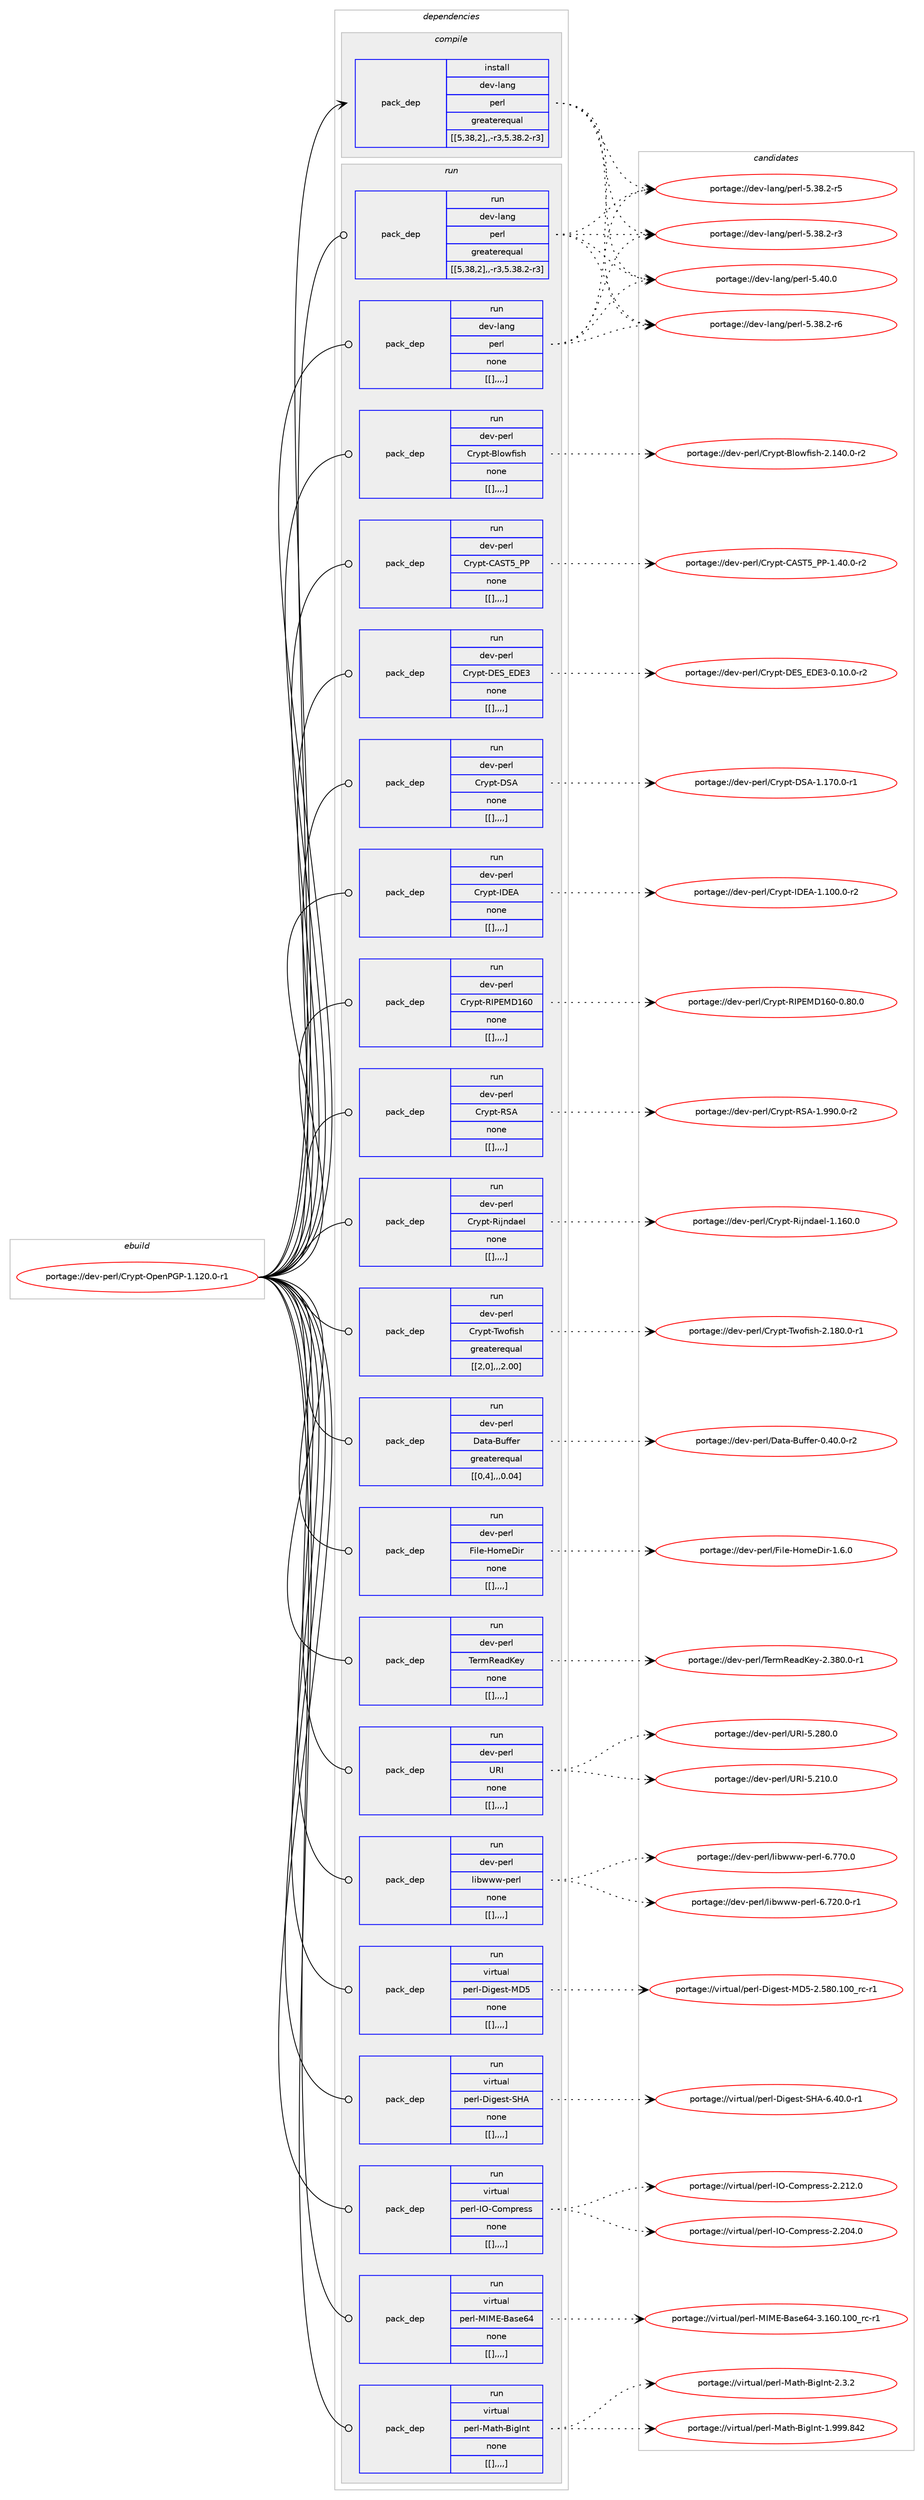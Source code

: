 digraph prolog {

# *************
# Graph options
# *************

newrank=true;
concentrate=true;
compound=true;
graph [rankdir=LR,fontname=Helvetica,fontsize=10,ranksep=1.5];#, ranksep=2.5, nodesep=0.2];
edge  [arrowhead=vee];
node  [fontname=Helvetica,fontsize=10];

# **********
# The ebuild
# **********

subgraph cluster_leftcol {
color=gray;
label=<<i>ebuild</i>>;
id [label="portage://dev-perl/Crypt-OpenPGP-1.120.0-r1", color=red, width=4, href="../dev-perl/Crypt-OpenPGP-1.120.0-r1.svg"];
}

# ****************
# The dependencies
# ****************

subgraph cluster_midcol {
color=gray;
label=<<i>dependencies</i>>;
subgraph cluster_compile {
fillcolor="#eeeeee";
style=filled;
label=<<i>compile</i>>;
subgraph pack96972 {
dependency128464 [label=<<TABLE BORDER="0" CELLBORDER="1" CELLSPACING="0" CELLPADDING="4" WIDTH="220"><TR><TD ROWSPAN="6" CELLPADDING="30">pack_dep</TD></TR><TR><TD WIDTH="110">install</TD></TR><TR><TD>dev-lang</TD></TR><TR><TD>perl</TD></TR><TR><TD>greaterequal</TD></TR><TR><TD>[[5,38,2],,-r3,5.38.2-r3]</TD></TR></TABLE>>, shape=none, color=blue];
}
id:e -> dependency128464:w [weight=20,style="solid",arrowhead="vee"];
}
subgraph cluster_compileandrun {
fillcolor="#eeeeee";
style=filled;
label=<<i>compile and run</i>>;
}
subgraph cluster_run {
fillcolor="#eeeeee";
style=filled;
label=<<i>run</i>>;
subgraph pack96973 {
dependency128465 [label=<<TABLE BORDER="0" CELLBORDER="1" CELLSPACING="0" CELLPADDING="4" WIDTH="220"><TR><TD ROWSPAN="6" CELLPADDING="30">pack_dep</TD></TR><TR><TD WIDTH="110">run</TD></TR><TR><TD>dev-lang</TD></TR><TR><TD>perl</TD></TR><TR><TD>greaterequal</TD></TR><TR><TD>[[5,38,2],,-r3,5.38.2-r3]</TD></TR></TABLE>>, shape=none, color=blue];
}
id:e -> dependency128465:w [weight=20,style="solid",arrowhead="odot"];
subgraph pack96974 {
dependency128466 [label=<<TABLE BORDER="0" CELLBORDER="1" CELLSPACING="0" CELLPADDING="4" WIDTH="220"><TR><TD ROWSPAN="6" CELLPADDING="30">pack_dep</TD></TR><TR><TD WIDTH="110">run</TD></TR><TR><TD>dev-lang</TD></TR><TR><TD>perl</TD></TR><TR><TD>none</TD></TR><TR><TD>[[],,,,]</TD></TR></TABLE>>, shape=none, color=blue];
}
id:e -> dependency128466:w [weight=20,style="solid",arrowhead="odot"];
subgraph pack96975 {
dependency128467 [label=<<TABLE BORDER="0" CELLBORDER="1" CELLSPACING="0" CELLPADDING="4" WIDTH="220"><TR><TD ROWSPAN="6" CELLPADDING="30">pack_dep</TD></TR><TR><TD WIDTH="110">run</TD></TR><TR><TD>dev-perl</TD></TR><TR><TD>Crypt-Blowfish</TD></TR><TR><TD>none</TD></TR><TR><TD>[[],,,,]</TD></TR></TABLE>>, shape=none, color=blue];
}
id:e -> dependency128467:w [weight=20,style="solid",arrowhead="odot"];
subgraph pack96976 {
dependency128468 [label=<<TABLE BORDER="0" CELLBORDER="1" CELLSPACING="0" CELLPADDING="4" WIDTH="220"><TR><TD ROWSPAN="6" CELLPADDING="30">pack_dep</TD></TR><TR><TD WIDTH="110">run</TD></TR><TR><TD>dev-perl</TD></TR><TR><TD>Crypt-CAST5_PP</TD></TR><TR><TD>none</TD></TR><TR><TD>[[],,,,]</TD></TR></TABLE>>, shape=none, color=blue];
}
id:e -> dependency128468:w [weight=20,style="solid",arrowhead="odot"];
subgraph pack96977 {
dependency128469 [label=<<TABLE BORDER="0" CELLBORDER="1" CELLSPACING="0" CELLPADDING="4" WIDTH="220"><TR><TD ROWSPAN="6" CELLPADDING="30">pack_dep</TD></TR><TR><TD WIDTH="110">run</TD></TR><TR><TD>dev-perl</TD></TR><TR><TD>Crypt-DES_EDE3</TD></TR><TR><TD>none</TD></TR><TR><TD>[[],,,,]</TD></TR></TABLE>>, shape=none, color=blue];
}
id:e -> dependency128469:w [weight=20,style="solid",arrowhead="odot"];
subgraph pack96978 {
dependency128470 [label=<<TABLE BORDER="0" CELLBORDER="1" CELLSPACING="0" CELLPADDING="4" WIDTH="220"><TR><TD ROWSPAN="6" CELLPADDING="30">pack_dep</TD></TR><TR><TD WIDTH="110">run</TD></TR><TR><TD>dev-perl</TD></TR><TR><TD>Crypt-DSA</TD></TR><TR><TD>none</TD></TR><TR><TD>[[],,,,]</TD></TR></TABLE>>, shape=none, color=blue];
}
id:e -> dependency128470:w [weight=20,style="solid",arrowhead="odot"];
subgraph pack96979 {
dependency128471 [label=<<TABLE BORDER="0" CELLBORDER="1" CELLSPACING="0" CELLPADDING="4" WIDTH="220"><TR><TD ROWSPAN="6" CELLPADDING="30">pack_dep</TD></TR><TR><TD WIDTH="110">run</TD></TR><TR><TD>dev-perl</TD></TR><TR><TD>Crypt-IDEA</TD></TR><TR><TD>none</TD></TR><TR><TD>[[],,,,]</TD></TR></TABLE>>, shape=none, color=blue];
}
id:e -> dependency128471:w [weight=20,style="solid",arrowhead="odot"];
subgraph pack96980 {
dependency128472 [label=<<TABLE BORDER="0" CELLBORDER="1" CELLSPACING="0" CELLPADDING="4" WIDTH="220"><TR><TD ROWSPAN="6" CELLPADDING="30">pack_dep</TD></TR><TR><TD WIDTH="110">run</TD></TR><TR><TD>dev-perl</TD></TR><TR><TD>Crypt-RIPEMD160</TD></TR><TR><TD>none</TD></TR><TR><TD>[[],,,,]</TD></TR></TABLE>>, shape=none, color=blue];
}
id:e -> dependency128472:w [weight=20,style="solid",arrowhead="odot"];
subgraph pack96981 {
dependency128473 [label=<<TABLE BORDER="0" CELLBORDER="1" CELLSPACING="0" CELLPADDING="4" WIDTH="220"><TR><TD ROWSPAN="6" CELLPADDING="30">pack_dep</TD></TR><TR><TD WIDTH="110">run</TD></TR><TR><TD>dev-perl</TD></TR><TR><TD>Crypt-RSA</TD></TR><TR><TD>none</TD></TR><TR><TD>[[],,,,]</TD></TR></TABLE>>, shape=none, color=blue];
}
id:e -> dependency128473:w [weight=20,style="solid",arrowhead="odot"];
subgraph pack96982 {
dependency128474 [label=<<TABLE BORDER="0" CELLBORDER="1" CELLSPACING="0" CELLPADDING="4" WIDTH="220"><TR><TD ROWSPAN="6" CELLPADDING="30">pack_dep</TD></TR><TR><TD WIDTH="110">run</TD></TR><TR><TD>dev-perl</TD></TR><TR><TD>Crypt-Rijndael</TD></TR><TR><TD>none</TD></TR><TR><TD>[[],,,,]</TD></TR></TABLE>>, shape=none, color=blue];
}
id:e -> dependency128474:w [weight=20,style="solid",arrowhead="odot"];
subgraph pack96983 {
dependency128475 [label=<<TABLE BORDER="0" CELLBORDER="1" CELLSPACING="0" CELLPADDING="4" WIDTH="220"><TR><TD ROWSPAN="6" CELLPADDING="30">pack_dep</TD></TR><TR><TD WIDTH="110">run</TD></TR><TR><TD>dev-perl</TD></TR><TR><TD>Crypt-Twofish</TD></TR><TR><TD>greaterequal</TD></TR><TR><TD>[[2,0],,,2.00]</TD></TR></TABLE>>, shape=none, color=blue];
}
id:e -> dependency128475:w [weight=20,style="solid",arrowhead="odot"];
subgraph pack96984 {
dependency128476 [label=<<TABLE BORDER="0" CELLBORDER="1" CELLSPACING="0" CELLPADDING="4" WIDTH="220"><TR><TD ROWSPAN="6" CELLPADDING="30">pack_dep</TD></TR><TR><TD WIDTH="110">run</TD></TR><TR><TD>dev-perl</TD></TR><TR><TD>Data-Buffer</TD></TR><TR><TD>greaterequal</TD></TR><TR><TD>[[0,4],,,0.04]</TD></TR></TABLE>>, shape=none, color=blue];
}
id:e -> dependency128476:w [weight=20,style="solid",arrowhead="odot"];
subgraph pack96985 {
dependency128477 [label=<<TABLE BORDER="0" CELLBORDER="1" CELLSPACING="0" CELLPADDING="4" WIDTH="220"><TR><TD ROWSPAN="6" CELLPADDING="30">pack_dep</TD></TR><TR><TD WIDTH="110">run</TD></TR><TR><TD>dev-perl</TD></TR><TR><TD>File-HomeDir</TD></TR><TR><TD>none</TD></TR><TR><TD>[[],,,,]</TD></TR></TABLE>>, shape=none, color=blue];
}
id:e -> dependency128477:w [weight=20,style="solid",arrowhead="odot"];
subgraph pack96986 {
dependency128478 [label=<<TABLE BORDER="0" CELLBORDER="1" CELLSPACING="0" CELLPADDING="4" WIDTH="220"><TR><TD ROWSPAN="6" CELLPADDING="30">pack_dep</TD></TR><TR><TD WIDTH="110">run</TD></TR><TR><TD>dev-perl</TD></TR><TR><TD>TermReadKey</TD></TR><TR><TD>none</TD></TR><TR><TD>[[],,,,]</TD></TR></TABLE>>, shape=none, color=blue];
}
id:e -> dependency128478:w [weight=20,style="solid",arrowhead="odot"];
subgraph pack96987 {
dependency128479 [label=<<TABLE BORDER="0" CELLBORDER="1" CELLSPACING="0" CELLPADDING="4" WIDTH="220"><TR><TD ROWSPAN="6" CELLPADDING="30">pack_dep</TD></TR><TR><TD WIDTH="110">run</TD></TR><TR><TD>dev-perl</TD></TR><TR><TD>URI</TD></TR><TR><TD>none</TD></TR><TR><TD>[[],,,,]</TD></TR></TABLE>>, shape=none, color=blue];
}
id:e -> dependency128479:w [weight=20,style="solid",arrowhead="odot"];
subgraph pack96988 {
dependency128480 [label=<<TABLE BORDER="0" CELLBORDER="1" CELLSPACING="0" CELLPADDING="4" WIDTH="220"><TR><TD ROWSPAN="6" CELLPADDING="30">pack_dep</TD></TR><TR><TD WIDTH="110">run</TD></TR><TR><TD>dev-perl</TD></TR><TR><TD>libwww-perl</TD></TR><TR><TD>none</TD></TR><TR><TD>[[],,,,]</TD></TR></TABLE>>, shape=none, color=blue];
}
id:e -> dependency128480:w [weight=20,style="solid",arrowhead="odot"];
subgraph pack96989 {
dependency128481 [label=<<TABLE BORDER="0" CELLBORDER="1" CELLSPACING="0" CELLPADDING="4" WIDTH="220"><TR><TD ROWSPAN="6" CELLPADDING="30">pack_dep</TD></TR><TR><TD WIDTH="110">run</TD></TR><TR><TD>virtual</TD></TR><TR><TD>perl-Digest-MD5</TD></TR><TR><TD>none</TD></TR><TR><TD>[[],,,,]</TD></TR></TABLE>>, shape=none, color=blue];
}
id:e -> dependency128481:w [weight=20,style="solid",arrowhead="odot"];
subgraph pack96990 {
dependency128482 [label=<<TABLE BORDER="0" CELLBORDER="1" CELLSPACING="0" CELLPADDING="4" WIDTH="220"><TR><TD ROWSPAN="6" CELLPADDING="30">pack_dep</TD></TR><TR><TD WIDTH="110">run</TD></TR><TR><TD>virtual</TD></TR><TR><TD>perl-Digest-SHA</TD></TR><TR><TD>none</TD></TR><TR><TD>[[],,,,]</TD></TR></TABLE>>, shape=none, color=blue];
}
id:e -> dependency128482:w [weight=20,style="solid",arrowhead="odot"];
subgraph pack96991 {
dependency128483 [label=<<TABLE BORDER="0" CELLBORDER="1" CELLSPACING="0" CELLPADDING="4" WIDTH="220"><TR><TD ROWSPAN="6" CELLPADDING="30">pack_dep</TD></TR><TR><TD WIDTH="110">run</TD></TR><TR><TD>virtual</TD></TR><TR><TD>perl-IO-Compress</TD></TR><TR><TD>none</TD></TR><TR><TD>[[],,,,]</TD></TR></TABLE>>, shape=none, color=blue];
}
id:e -> dependency128483:w [weight=20,style="solid",arrowhead="odot"];
subgraph pack96992 {
dependency128484 [label=<<TABLE BORDER="0" CELLBORDER="1" CELLSPACING="0" CELLPADDING="4" WIDTH="220"><TR><TD ROWSPAN="6" CELLPADDING="30">pack_dep</TD></TR><TR><TD WIDTH="110">run</TD></TR><TR><TD>virtual</TD></TR><TR><TD>perl-MIME-Base64</TD></TR><TR><TD>none</TD></TR><TR><TD>[[],,,,]</TD></TR></TABLE>>, shape=none, color=blue];
}
id:e -> dependency128484:w [weight=20,style="solid",arrowhead="odot"];
subgraph pack96993 {
dependency128485 [label=<<TABLE BORDER="0" CELLBORDER="1" CELLSPACING="0" CELLPADDING="4" WIDTH="220"><TR><TD ROWSPAN="6" CELLPADDING="30">pack_dep</TD></TR><TR><TD WIDTH="110">run</TD></TR><TR><TD>virtual</TD></TR><TR><TD>perl-Math-BigInt</TD></TR><TR><TD>none</TD></TR><TR><TD>[[],,,,]</TD></TR></TABLE>>, shape=none, color=blue];
}
id:e -> dependency128485:w [weight=20,style="solid",arrowhead="odot"];
}
}

# **************
# The candidates
# **************

subgraph cluster_choices {
rank=same;
color=gray;
label=<<i>candidates</i>>;

subgraph choice96972 {
color=black;
nodesep=1;
choice10010111845108971101034711210111410845534652484648 [label="portage://dev-lang/perl-5.40.0", color=red, width=4,href="../dev-lang/perl-5.40.0.svg"];
choice100101118451089711010347112101114108455346515646504511454 [label="portage://dev-lang/perl-5.38.2-r6", color=red, width=4,href="../dev-lang/perl-5.38.2-r6.svg"];
choice100101118451089711010347112101114108455346515646504511453 [label="portage://dev-lang/perl-5.38.2-r5", color=red, width=4,href="../dev-lang/perl-5.38.2-r5.svg"];
choice100101118451089711010347112101114108455346515646504511451 [label="portage://dev-lang/perl-5.38.2-r3", color=red, width=4,href="../dev-lang/perl-5.38.2-r3.svg"];
dependency128464:e -> choice10010111845108971101034711210111410845534652484648:w [style=dotted,weight="100"];
dependency128464:e -> choice100101118451089711010347112101114108455346515646504511454:w [style=dotted,weight="100"];
dependency128464:e -> choice100101118451089711010347112101114108455346515646504511453:w [style=dotted,weight="100"];
dependency128464:e -> choice100101118451089711010347112101114108455346515646504511451:w [style=dotted,weight="100"];
}
subgraph choice96973 {
color=black;
nodesep=1;
choice10010111845108971101034711210111410845534652484648 [label="portage://dev-lang/perl-5.40.0", color=red, width=4,href="../dev-lang/perl-5.40.0.svg"];
choice100101118451089711010347112101114108455346515646504511454 [label="portage://dev-lang/perl-5.38.2-r6", color=red, width=4,href="../dev-lang/perl-5.38.2-r6.svg"];
choice100101118451089711010347112101114108455346515646504511453 [label="portage://dev-lang/perl-5.38.2-r5", color=red, width=4,href="../dev-lang/perl-5.38.2-r5.svg"];
choice100101118451089711010347112101114108455346515646504511451 [label="portage://dev-lang/perl-5.38.2-r3", color=red, width=4,href="../dev-lang/perl-5.38.2-r3.svg"];
dependency128465:e -> choice10010111845108971101034711210111410845534652484648:w [style=dotted,weight="100"];
dependency128465:e -> choice100101118451089711010347112101114108455346515646504511454:w [style=dotted,weight="100"];
dependency128465:e -> choice100101118451089711010347112101114108455346515646504511453:w [style=dotted,weight="100"];
dependency128465:e -> choice100101118451089711010347112101114108455346515646504511451:w [style=dotted,weight="100"];
}
subgraph choice96974 {
color=black;
nodesep=1;
choice10010111845108971101034711210111410845534652484648 [label="portage://dev-lang/perl-5.40.0", color=red, width=4,href="../dev-lang/perl-5.40.0.svg"];
choice100101118451089711010347112101114108455346515646504511454 [label="portage://dev-lang/perl-5.38.2-r6", color=red, width=4,href="../dev-lang/perl-5.38.2-r6.svg"];
choice100101118451089711010347112101114108455346515646504511453 [label="portage://dev-lang/perl-5.38.2-r5", color=red, width=4,href="../dev-lang/perl-5.38.2-r5.svg"];
choice100101118451089711010347112101114108455346515646504511451 [label="portage://dev-lang/perl-5.38.2-r3", color=red, width=4,href="../dev-lang/perl-5.38.2-r3.svg"];
dependency128466:e -> choice10010111845108971101034711210111410845534652484648:w [style=dotted,weight="100"];
dependency128466:e -> choice100101118451089711010347112101114108455346515646504511454:w [style=dotted,weight="100"];
dependency128466:e -> choice100101118451089711010347112101114108455346515646504511453:w [style=dotted,weight="100"];
dependency128466:e -> choice100101118451089711010347112101114108455346515646504511451:w [style=dotted,weight="100"];
}
subgraph choice96975 {
color=black;
nodesep=1;
choice100101118451121011141084767114121112116456610811111910210511510445504649524846484511450 [label="portage://dev-perl/Crypt-Blowfish-2.140.0-r2", color=red, width=4,href="../dev-perl/Crypt-Blowfish-2.140.0-r2.svg"];
dependency128467:e -> choice100101118451121011141084767114121112116456610811111910210511510445504649524846484511450:w [style=dotted,weight="100"];
}
subgraph choice96976 {
color=black;
nodesep=1;
choice100101118451121011141084767114121112116456765838453958080454946524846484511450 [label="portage://dev-perl/Crypt-CAST5_PP-1.40.0-r2", color=red, width=4,href="../dev-perl/Crypt-CAST5_PP-1.40.0-r2.svg"];
dependency128468:e -> choice100101118451121011141084767114121112116456765838453958080454946524846484511450:w [style=dotted,weight="100"];
}
subgraph choice96977 {
color=black;
nodesep=1;
choice100101118451121011141084767114121112116456869839569686951454846494846484511450 [label="portage://dev-perl/Crypt-DES_EDE3-0.10.0-r2", color=red, width=4,href="../dev-perl/Crypt-DES_EDE3-0.10.0-r2.svg"];
dependency128469:e -> choice100101118451121011141084767114121112116456869839569686951454846494846484511450:w [style=dotted,weight="100"];
}
subgraph choice96978 {
color=black;
nodesep=1;
choice1001011184511210111410847671141211121164568836545494649554846484511449 [label="portage://dev-perl/Crypt-DSA-1.170.0-r1", color=red, width=4,href="../dev-perl/Crypt-DSA-1.170.0-r1.svg"];
dependency128470:e -> choice1001011184511210111410847671141211121164568836545494649554846484511449:w [style=dotted,weight="100"];
}
subgraph choice96979 {
color=black;
nodesep=1;
choice100101118451121011141084767114121112116457368696545494649484846484511450 [label="portage://dev-perl/Crypt-IDEA-1.100.0-r2", color=red, width=4,href="../dev-perl/Crypt-IDEA-1.100.0-r2.svg"];
dependency128471:e -> choice100101118451121011141084767114121112116457368696545494649484846484511450:w [style=dotted,weight="100"];
}
subgraph choice96980 {
color=black;
nodesep=1;
choice1001011184511210111410847671141211121164582738069776849544845484656484648 [label="portage://dev-perl/Crypt-RIPEMD160-0.80.0", color=red, width=4,href="../dev-perl/Crypt-RIPEMD160-0.80.0.svg"];
dependency128472:e -> choice1001011184511210111410847671141211121164582738069776849544845484656484648:w [style=dotted,weight="100"];
}
subgraph choice96981 {
color=black;
nodesep=1;
choice1001011184511210111410847671141211121164582836545494657574846484511450 [label="portage://dev-perl/Crypt-RSA-1.990.0-r2", color=red, width=4,href="../dev-perl/Crypt-RSA-1.990.0-r2.svg"];
dependency128473:e -> choice1001011184511210111410847671141211121164582836545494657574846484511450:w [style=dotted,weight="100"];
}
subgraph choice96982 {
color=black;
nodesep=1;
choice1001011184511210111410847671141211121164582105106110100971011084549464954484648 [label="portage://dev-perl/Crypt-Rijndael-1.160.0", color=red, width=4,href="../dev-perl/Crypt-Rijndael-1.160.0.svg"];
dependency128474:e -> choice1001011184511210111410847671141211121164582105106110100971011084549464954484648:w [style=dotted,weight="100"];
}
subgraph choice96983 {
color=black;
nodesep=1;
choice100101118451121011141084767114121112116458411911110210511510445504649564846484511449 [label="portage://dev-perl/Crypt-Twofish-2.180.0-r1", color=red, width=4,href="../dev-perl/Crypt-Twofish-2.180.0-r1.svg"];
dependency128475:e -> choice100101118451121011141084767114121112116458411911110210511510445504649564846484511449:w [style=dotted,weight="100"];
}
subgraph choice96984 {
color=black;
nodesep=1;
choice10010111845112101114108476897116974566117102102101114454846524846484511450 [label="portage://dev-perl/Data-Buffer-0.40.0-r2", color=red, width=4,href="../dev-perl/Data-Buffer-0.40.0-r2.svg"];
dependency128476:e -> choice10010111845112101114108476897116974566117102102101114454846524846484511450:w [style=dotted,weight="100"];
}
subgraph choice96985 {
color=black;
nodesep=1;
choice100101118451121011141084770105108101457211110910168105114454946544648 [label="portage://dev-perl/File-HomeDir-1.6.0", color=red, width=4,href="../dev-perl/File-HomeDir-1.6.0.svg"];
dependency128477:e -> choice100101118451121011141084770105108101457211110910168105114454946544648:w [style=dotted,weight="100"];
}
subgraph choice96986 {
color=black;
nodesep=1;
choice10010111845112101114108478410111410982101971007510112145504651564846484511449 [label="portage://dev-perl/TermReadKey-2.380.0-r1", color=red, width=4,href="../dev-perl/TermReadKey-2.380.0-r1.svg"];
dependency128478:e -> choice10010111845112101114108478410111410982101971007510112145504651564846484511449:w [style=dotted,weight="100"];
}
subgraph choice96987 {
color=black;
nodesep=1;
choice10010111845112101114108478582734553465056484648 [label="portage://dev-perl/URI-5.280.0", color=red, width=4,href="../dev-perl/URI-5.280.0.svg"];
choice10010111845112101114108478582734553465049484648 [label="portage://dev-perl/URI-5.210.0", color=red, width=4,href="../dev-perl/URI-5.210.0.svg"];
dependency128479:e -> choice10010111845112101114108478582734553465056484648:w [style=dotted,weight="100"];
dependency128479:e -> choice10010111845112101114108478582734553465049484648:w [style=dotted,weight="100"];
}
subgraph choice96988 {
color=black;
nodesep=1;
choice100101118451121011141084710810598119119119451121011141084554465555484648 [label="portage://dev-perl/libwww-perl-6.770.0", color=red, width=4,href="../dev-perl/libwww-perl-6.770.0.svg"];
choice1001011184511210111410847108105981191191194511210111410845544655504846484511449 [label="portage://dev-perl/libwww-perl-6.720.0-r1", color=red, width=4,href="../dev-perl/libwww-perl-6.720.0-r1.svg"];
dependency128480:e -> choice100101118451121011141084710810598119119119451121011141084554465555484648:w [style=dotted,weight="100"];
dependency128480:e -> choice1001011184511210111410847108105981191191194511210111410845544655504846484511449:w [style=dotted,weight="100"];
}
subgraph choice96989 {
color=black;
nodesep=1;
choice11810511411611797108471121011141084568105103101115116457768534550465356484649484895114994511449 [label="portage://virtual/perl-Digest-MD5-2.580.100_rc-r1", color=red, width=4,href="../virtual/perl-Digest-MD5-2.580.100_rc-r1.svg"];
dependency128481:e -> choice11810511411611797108471121011141084568105103101115116457768534550465356484649484895114994511449:w [style=dotted,weight="100"];
}
subgraph choice96990 {
color=black;
nodesep=1;
choice1181051141161179710847112101114108456810510310111511645837265455446524846484511449 [label="portage://virtual/perl-Digest-SHA-6.40.0-r1", color=red, width=4,href="../virtual/perl-Digest-SHA-6.40.0-r1.svg"];
dependency128482:e -> choice1181051141161179710847112101114108456810510310111511645837265455446524846484511449:w [style=dotted,weight="100"];
}
subgraph choice96991 {
color=black;
nodesep=1;
choice118105114116117971084711210111410845737945671111091121141011151154550465049504648 [label="portage://virtual/perl-IO-Compress-2.212.0", color=red, width=4,href="../virtual/perl-IO-Compress-2.212.0.svg"];
choice118105114116117971084711210111410845737945671111091121141011151154550465048524648 [label="portage://virtual/perl-IO-Compress-2.204.0", color=red, width=4,href="../virtual/perl-IO-Compress-2.204.0.svg"];
dependency128483:e -> choice118105114116117971084711210111410845737945671111091121141011151154550465049504648:w [style=dotted,weight="100"];
dependency128483:e -> choice118105114116117971084711210111410845737945671111091121141011151154550465048524648:w [style=dotted,weight="100"];
}
subgraph choice96992 {
color=black;
nodesep=1;
choice1181051141161179710847112101114108457773776945669711510154524551464954484649484895114994511449 [label="portage://virtual/perl-MIME-Base64-3.160.100_rc-r1", color=red, width=4,href="../virtual/perl-MIME-Base64-3.160.100_rc-r1.svg"];
dependency128484:e -> choice1181051141161179710847112101114108457773776945669711510154524551464954484649484895114994511449:w [style=dotted,weight="100"];
}
subgraph choice96993 {
color=black;
nodesep=1;
choice1181051141161179710847112101114108457797116104456610510373110116455046514650 [label="portage://virtual/perl-Math-BigInt-2.3.2", color=red, width=4,href="../virtual/perl-Math-BigInt-2.3.2.svg"];
choice118105114116117971084711210111410845779711610445661051037311011645494657575746565250 [label="portage://virtual/perl-Math-BigInt-1.999.842", color=red, width=4,href="../virtual/perl-Math-BigInt-1.999.842.svg"];
dependency128485:e -> choice1181051141161179710847112101114108457797116104456610510373110116455046514650:w [style=dotted,weight="100"];
dependency128485:e -> choice118105114116117971084711210111410845779711610445661051037311011645494657575746565250:w [style=dotted,weight="100"];
}
}

}

